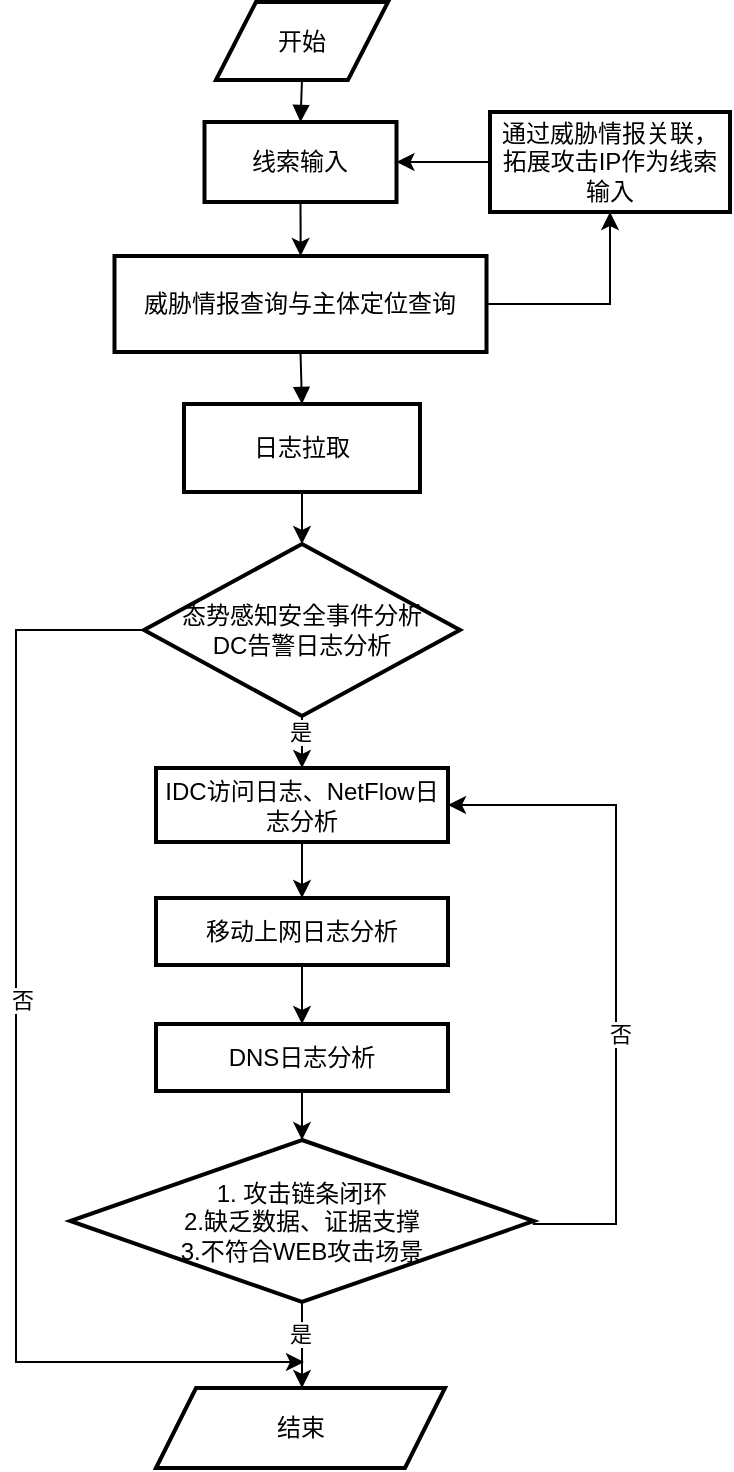 <mxfile version="28.1.0">
  <diagram name="第 1 页" id="SuMi7iQFlFX31R_0_CBO">
    <mxGraphModel dx="1351" dy="866" grid="0" gridSize="10" guides="1" tooltips="1" connect="1" arrows="1" fold="1" page="1" pageScale="1" pageWidth="827" pageHeight="1169" math="0" shadow="0">
      <root>
        <mxCell id="0" />
        <mxCell id="1" parent="0" />
        <mxCell id="7QFVc1M22S6kc5yngTEV-83" value="开始" style="shape=parallelogram;perimeter=parallelogramPerimeter;fixedSize=1;strokeWidth=2;whiteSpace=wrap;" parent="1" vertex="1">
          <mxGeometry x="159.99" y="110" width="86" height="39" as="geometry" />
        </mxCell>
        <mxCell id="7QFVc1M22S6kc5yngTEV-103" value="" style="edgeStyle=orthogonalEdgeStyle;rounded=0;orthogonalLoop=1;jettySize=auto;html=1;exitX=0.5;exitY=1;exitDx=0;exitDy=0;" parent="1" source="7QFVc1M22S6kc5yngTEV-84" target="7QFVc1M22S6kc5yngTEV-85" edge="1">
          <mxGeometry relative="1" as="geometry" />
        </mxCell>
        <mxCell id="7QFVc1M22S6kc5yngTEV-84" value="线索输入" style="whiteSpace=wrap;strokeWidth=2;" parent="1" vertex="1">
          <mxGeometry x="154.25" y="170" width="96" height="40" as="geometry" />
        </mxCell>
        <mxCell id="7QFVc1M22S6kc5yngTEV-128" style="edgeStyle=orthogonalEdgeStyle;rounded=0;orthogonalLoop=1;jettySize=auto;html=1;exitX=1;exitY=0.5;exitDx=0;exitDy=0;entryX=0.5;entryY=1;entryDx=0;entryDy=0;" parent="1" source="7QFVc1M22S6kc5yngTEV-85" target="7QFVc1M22S6kc5yngTEV-127" edge="1">
          <mxGeometry relative="1" as="geometry" />
        </mxCell>
        <mxCell id="7QFVc1M22S6kc5yngTEV-85" value="威胁情报查询与主体定位查询" style="whiteSpace=wrap;strokeWidth=2;" parent="1" vertex="1">
          <mxGeometry x="109.25" y="237" width="186" height="48" as="geometry" />
        </mxCell>
        <mxCell id="7QFVc1M22S6kc5yngTEV-99" value="" style="edgeStyle=orthogonalEdgeStyle;rounded=0;orthogonalLoop=1;jettySize=auto;html=1;entryX=0.5;entryY=0;entryDx=0;entryDy=0;" parent="1" source="7QFVc1M22S6kc5yngTEV-86" target="7QFVc1M22S6kc5yngTEV-130" edge="1">
          <mxGeometry relative="1" as="geometry">
            <mxPoint x="204" y="380" as="targetPoint" />
          </mxGeometry>
        </mxCell>
        <mxCell id="7QFVc1M22S6kc5yngTEV-86" value="日志拉取" style="whiteSpace=wrap;strokeWidth=2;" parent="1" vertex="1">
          <mxGeometry x="143.99" y="311" width="118" height="44" as="geometry" />
        </mxCell>
        <mxCell id="7QFVc1M22S6kc5yngTEV-106" style="edgeStyle=orthogonalEdgeStyle;rounded=0;orthogonalLoop=1;jettySize=auto;html=1;entryX=1;entryY=0.5;entryDx=0;entryDy=0;exitX=1;exitY=0.5;exitDx=0;exitDy=0;" parent="1" edge="1" target="7QFVc1M22S6kc5yngTEV-112" source="7QFVc1M22S6kc5yngTEV-88">
          <mxGeometry relative="1" as="geometry">
            <mxPoint x="328.75" y="710" as="sourcePoint" />
            <mxPoint x="280" y="480" as="targetPoint" />
            <Array as="points">
              <mxPoint x="329" y="721" />
              <mxPoint x="360" y="721" />
              <mxPoint x="360" y="529" />
            </Array>
          </mxGeometry>
        </mxCell>
        <mxCell id="7QFVc1M22S6kc5yngTEV-111" value="否" style="edgeLabel;html=1;align=center;verticalAlign=middle;resizable=0;points=[];" parent="7QFVc1M22S6kc5yngTEV-106" vertex="1" connectable="0">
          <mxGeometry x="-0.178" y="-2" relative="1" as="geometry">
            <mxPoint as="offset" />
          </mxGeometry>
        </mxCell>
        <mxCell id="7QFVc1M22S6kc5yngTEV-109" value="" style="edgeStyle=orthogonalEdgeStyle;rounded=0;orthogonalLoop=1;jettySize=auto;html=1;" parent="1" source="7QFVc1M22S6kc5yngTEV-88" target="7QFVc1M22S6kc5yngTEV-89" edge="1">
          <mxGeometry relative="1" as="geometry">
            <Array as="points">
              <mxPoint x="203" y="794" />
              <mxPoint x="203" y="794" />
            </Array>
          </mxGeometry>
        </mxCell>
        <mxCell id="7QFVc1M22S6kc5yngTEV-110" value="是" style="edgeLabel;html=1;align=center;verticalAlign=middle;resizable=0;points=[];" parent="7QFVc1M22S6kc5yngTEV-109" vertex="1" connectable="0">
          <mxGeometry x="-0.263" y="1" relative="1" as="geometry">
            <mxPoint x="-2" as="offset" />
          </mxGeometry>
        </mxCell>
        <mxCell id="7QFVc1M22S6kc5yngTEV-88" value="1. 攻击链条闭环&#xa;2.缺乏数据、证据支撑&#xa;3.不符合WEB攻击场景" style="rhombus;strokeWidth=2;whiteSpace=wrap;" parent="1" vertex="1">
          <mxGeometry x="87.12" y="679" width="231.75" height="81" as="geometry" />
        </mxCell>
        <mxCell id="7QFVc1M22S6kc5yngTEV-89" value="结束" style="shape=parallelogram;perimeter=parallelogramPerimeter;fixedSize=1;strokeWidth=2;whiteSpace=wrap;" parent="1" vertex="1">
          <mxGeometry x="130" y="803" width="144.5" height="40" as="geometry" />
        </mxCell>
        <mxCell id="7QFVc1M22S6kc5yngTEV-90" value="" style="curved=1;startArrow=none;endArrow=block;exitX=0.5;exitY=1;entryX=0.5;entryY=0;rounded=0;exitDx=0;exitDy=0;" parent="1" source="7QFVc1M22S6kc5yngTEV-83" target="7QFVc1M22S6kc5yngTEV-84" edge="1">
          <mxGeometry relative="1" as="geometry">
            <Array as="points" />
            <mxPoint x="204" y="100" as="sourcePoint" />
          </mxGeometry>
        </mxCell>
        <mxCell id="7QFVc1M22S6kc5yngTEV-92" value="" style="curved=1;startArrow=none;endArrow=block;exitX=0.5;exitY=1;entryX=0.5;entryY=0;rounded=0;" parent="1" source="7QFVc1M22S6kc5yngTEV-85" target="7QFVc1M22S6kc5yngTEV-86" edge="1">
          <mxGeometry relative="1" as="geometry">
            <Array as="points" />
          </mxGeometry>
        </mxCell>
        <mxCell id="-r719Vz_9R-RrhxRno70-5" value="" style="edgeStyle=orthogonalEdgeStyle;rounded=0;orthogonalLoop=1;jettySize=auto;html=1;" edge="1" parent="1" source="7QFVc1M22S6kc5yngTEV-112" target="-r719Vz_9R-RrhxRno70-3">
          <mxGeometry relative="1" as="geometry" />
        </mxCell>
        <mxCell id="7QFVc1M22S6kc5yngTEV-112" value="IDC访问日志、NetFlow日志分析" style="whiteSpace=wrap;strokeWidth=2;" parent="1" vertex="1">
          <mxGeometry x="130" y="493" width="146" height="37" as="geometry" />
        </mxCell>
        <mxCell id="7QFVc1M22S6kc5yngTEV-118" value="" style="edgeStyle=orthogonalEdgeStyle;rounded=0;orthogonalLoop=1;jettySize=auto;html=1;" parent="1" source="7QFVc1M22S6kc5yngTEV-117" target="7QFVc1M22S6kc5yngTEV-88" edge="1">
          <mxGeometry relative="1" as="geometry" />
        </mxCell>
        <mxCell id="7QFVc1M22S6kc5yngTEV-117" value="DNS日志分析" style="whiteSpace=wrap;strokeWidth=2;" parent="1" vertex="1">
          <mxGeometry x="130" y="621" width="146" height="33.5" as="geometry" />
        </mxCell>
        <mxCell id="7QFVc1M22S6kc5yngTEV-129" style="edgeStyle=orthogonalEdgeStyle;rounded=0;orthogonalLoop=1;jettySize=auto;html=1;exitX=0;exitY=0.5;exitDx=0;exitDy=0;entryX=1;entryY=0.5;entryDx=0;entryDy=0;" parent="1" source="7QFVc1M22S6kc5yngTEV-127" target="7QFVc1M22S6kc5yngTEV-84" edge="1">
          <mxGeometry relative="1" as="geometry" />
        </mxCell>
        <mxCell id="7QFVc1M22S6kc5yngTEV-127" value="通过威胁情报关联，拓展攻击IP作为线索输入" style="rounded=0;whiteSpace=wrap;html=1;strokeWidth=2;" parent="1" vertex="1">
          <mxGeometry x="297" y="165" width="120" height="50" as="geometry" />
        </mxCell>
        <mxCell id="7QFVc1M22S6kc5yngTEV-139" style="edgeStyle=orthogonalEdgeStyle;rounded=0;orthogonalLoop=1;jettySize=auto;html=1;exitX=0;exitY=0.5;exitDx=0;exitDy=0;" parent="1" source="7QFVc1M22S6kc5yngTEV-130" edge="1">
          <mxGeometry relative="1" as="geometry">
            <mxPoint x="204" y="790" as="targetPoint" />
            <mxPoint x="131.002" y="410.003" as="sourcePoint" />
            <Array as="points">
              <mxPoint x="60" y="424" />
              <mxPoint x="60" y="790" />
            </Array>
          </mxGeometry>
        </mxCell>
        <mxCell id="7QFVc1M22S6kc5yngTEV-140" value="否" style="edgeLabel;html=1;align=center;verticalAlign=middle;resizable=0;points=[];" parent="7QFVc1M22S6kc5yngTEV-139" vertex="1" connectable="0">
          <mxGeometry x="-0.135" y="3" relative="1" as="geometry">
            <mxPoint as="offset" />
          </mxGeometry>
        </mxCell>
        <mxCell id="-r719Vz_9R-RrhxRno70-8" value="" style="edgeStyle=orthogonalEdgeStyle;rounded=0;orthogonalLoop=1;jettySize=auto;html=1;entryX=0.5;entryY=0;entryDx=0;entryDy=0;" edge="1" parent="1" source="7QFVc1M22S6kc5yngTEV-130" target="7QFVc1M22S6kc5yngTEV-112">
          <mxGeometry relative="1" as="geometry" />
        </mxCell>
        <mxCell id="-r719Vz_9R-RrhxRno70-9" value="是" style="edgeLabel;html=1;align=center;verticalAlign=middle;resizable=0;points=[];" vertex="1" connectable="0" parent="-r719Vz_9R-RrhxRno70-8">
          <mxGeometry x="-0.72" y="-1" relative="1" as="geometry">
            <mxPoint as="offset" />
          </mxGeometry>
        </mxCell>
        <mxCell id="7QFVc1M22S6kc5yngTEV-130" value="态势感知安全事件分析&lt;div&gt;DC告警日志分析&lt;span style=&quot;color: rgba(0, 0, 0, 0); font-family: monospace; font-size: 0px; text-align: start; text-wrap-mode: nowrap;&quot;&gt;%3CmxGraphModel%3E%3Croot%3E%3CmxCell%20id%3D%220%22%2F%3E%3CmxCell%20id%3D%221%22%20parent%3D%220%22%2F%3E%3CmxCell%20id%3D%222%22%20value%3D%22%26lt%3Bspan%20style%3D%26quot%3Bcolor%3A%20rgb(0%2C%200%2C%200)%3B%20font-family%3A%20Helvetica%3B%20font-size%3A%2012px%3B%20font-style%3A%20normal%3B%20font-variant-ligatures%3A%20normal%3B%20font-variant-caps%3A%20normal%3B%20font-weight%3A%20400%3B%20letter-spacing%3A%20normal%3B%20orphans%3A%202%3B%20text-align%3A%20center%3B%20text-indent%3A%200px%3B%20text-transform%3A%20none%3B%20widows%3A%202%3B%20word-spacing%3A%200px%3B%20-webkit-text-stroke-width%3A%200px%3B%20white-space%3A%20normal%3B%20background-color%3A%20rgb(236%2C%20236%2C%20236)%3B%20text-decoration-thickness%3A%20initial%3B%20text-decoration-style%3A%20initial%3B%20text-decoration-color%3A%20initial%3B%20display%3A%20inline%20!important%3B%20float%3A%20none%3B%26quot%3B%26gt%3BIDC%E5%91%8A%E8%AD%A6%E6%97%A5%E5%BF%97%E5%88%86%E6%9E%90%26lt%3B%2Fspan%26gt%3B%22%20style%3D%22text%3BwhiteSpace%3Dwrap%3Bhtml%3D1%3B%22%20vertex%3D%221%22%20parent%3D%221%22%3E%3CmxGeometry%20x%3D%22350%22%20y%3D%22383%22%20width%3D%22121%22%20height%3D%2236%22%20as%3D%22geometry%22%2F%3E%3C%2FmxCell%3E%3C%2Froot%3E%3C%2FmxGraphModel%3E&lt;/span&gt;&lt;/div&gt;" style="rhombus;whiteSpace=wrap;html=1;strokeWidth=2;" parent="1" vertex="1">
          <mxGeometry x="124" y="381" width="158" height="86" as="geometry" />
        </mxCell>
        <mxCell id="-r719Vz_9R-RrhxRno70-6" value="" style="edgeStyle=orthogonalEdgeStyle;rounded=0;orthogonalLoop=1;jettySize=auto;html=1;" edge="1" parent="1" source="-r719Vz_9R-RrhxRno70-3" target="7QFVc1M22S6kc5yngTEV-117">
          <mxGeometry relative="1" as="geometry" />
        </mxCell>
        <mxCell id="-r719Vz_9R-RrhxRno70-3" value="移动上网日志分析" style="whiteSpace=wrap;strokeWidth=2;" vertex="1" parent="1">
          <mxGeometry x="130" y="558" width="146" height="33.5" as="geometry" />
        </mxCell>
      </root>
    </mxGraphModel>
  </diagram>
</mxfile>
